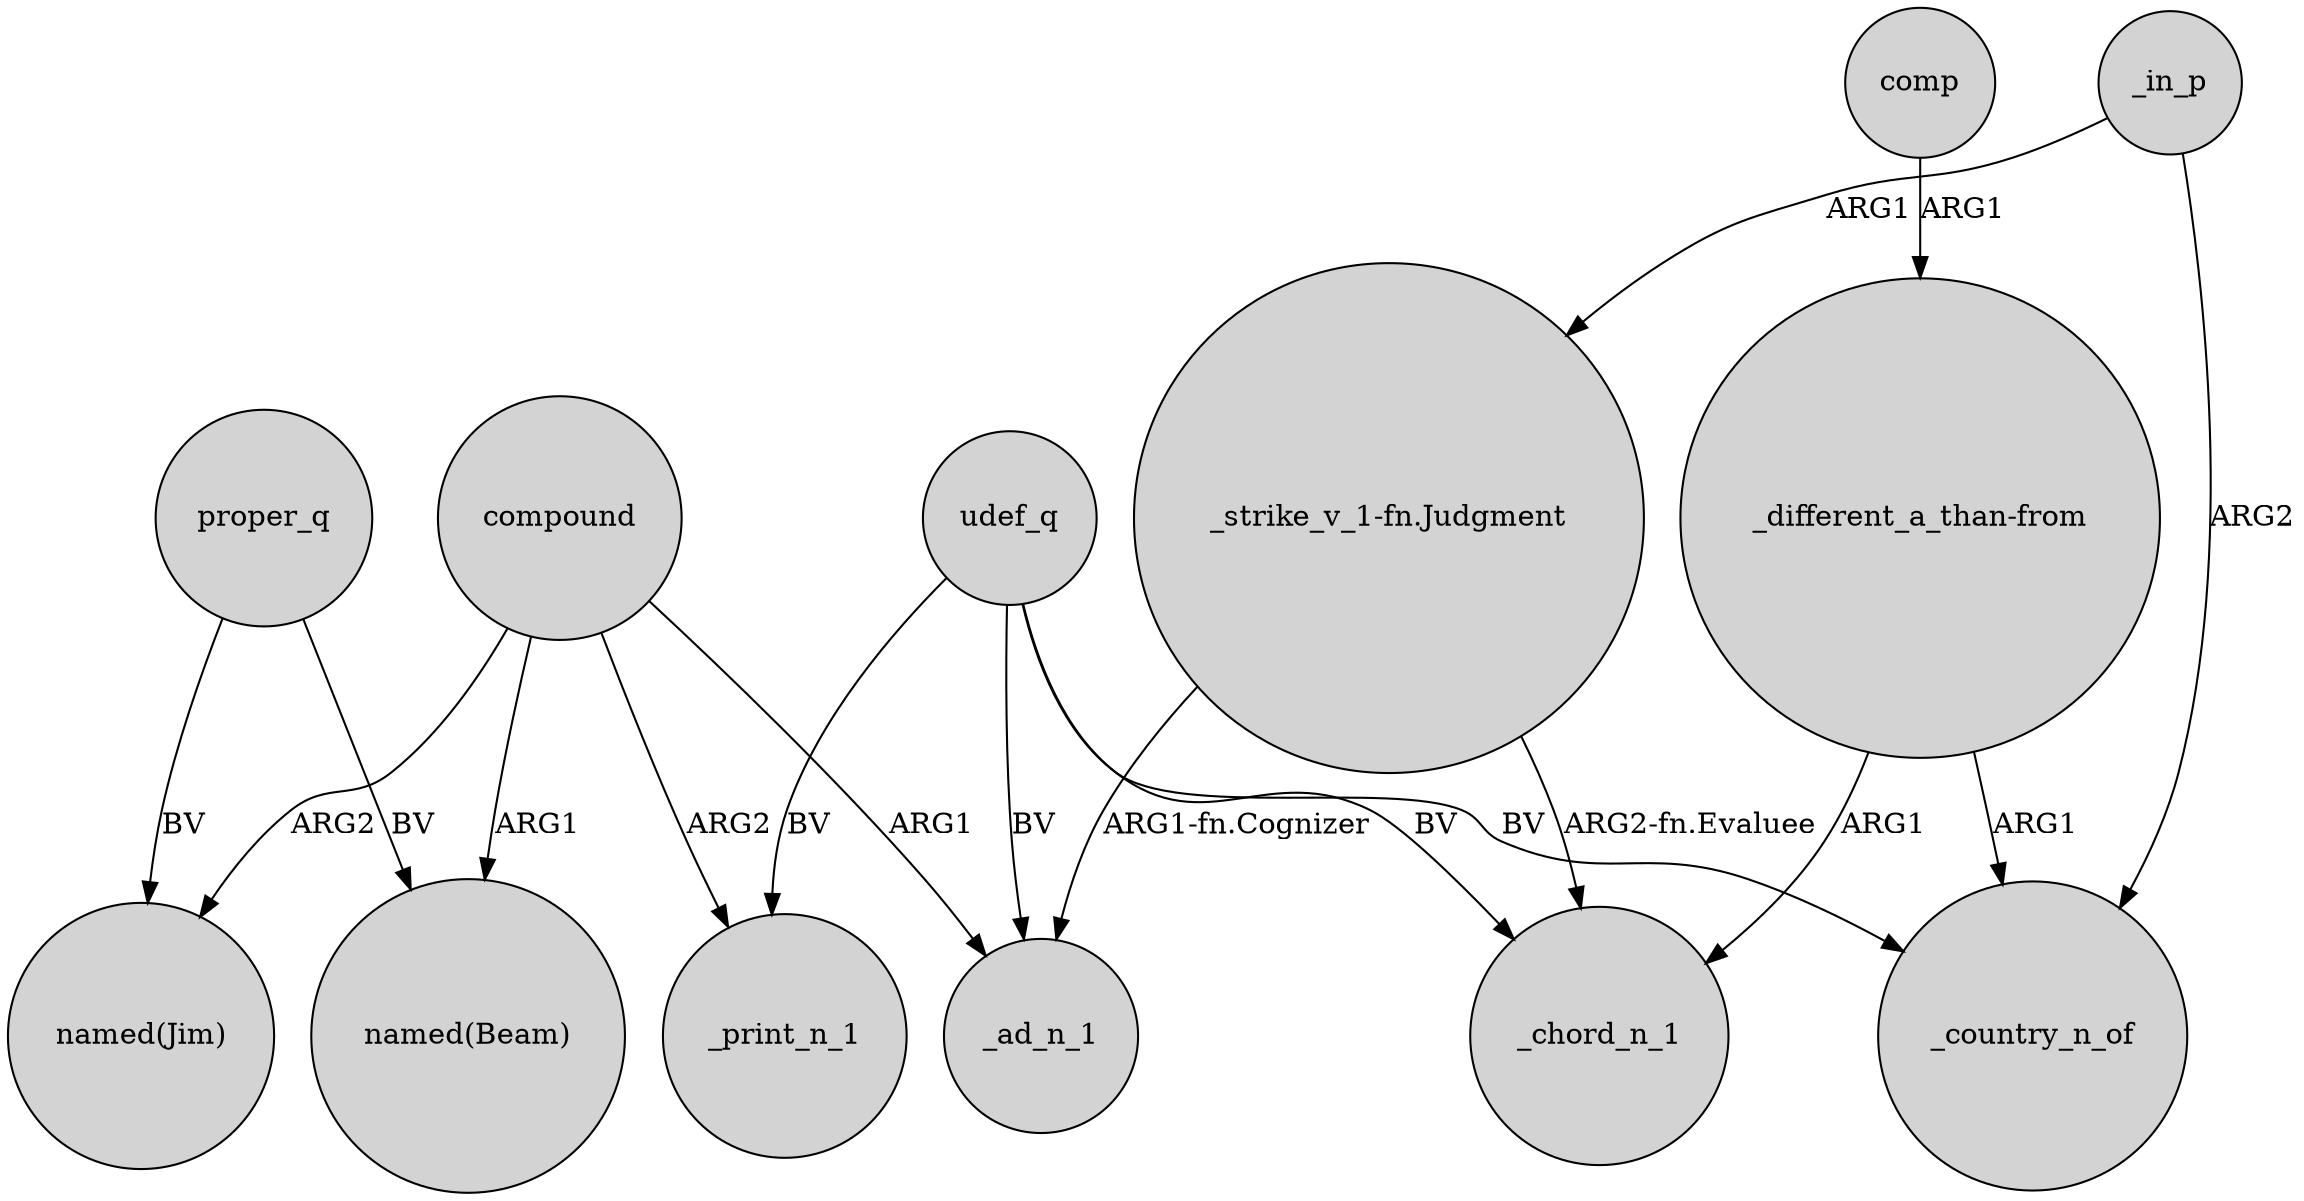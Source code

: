 digraph {
	node [shape=circle style=filled]
	comp -> "_different_a_than-from" [label=ARG1]
	_in_p -> "_strike_v_1-fn.Judgment" [label=ARG1]
	compound -> "named(Jim)" [label=ARG2]
	proper_q -> "named(Jim)" [label=BV]
	udef_q -> _chord_n_1 [label=BV]
	proper_q -> "named(Beam)" [label=BV]
	"_strike_v_1-fn.Judgment" -> _chord_n_1 [label="ARG2-fn.Evaluee"]
	"_different_a_than-from" -> _chord_n_1 [label=ARG1]
	udef_q -> _print_n_1 [label=BV]
	compound -> _print_n_1 [label=ARG2]
	udef_q -> _ad_n_1 [label=BV]
	"_different_a_than-from" -> _country_n_of [label=ARG1]
	compound -> "named(Beam)" [label=ARG1]
	"_strike_v_1-fn.Judgment" -> _ad_n_1 [label="ARG1-fn.Cognizer"]
	compound -> _ad_n_1 [label=ARG1]
	udef_q -> _country_n_of [label=BV]
	_in_p -> _country_n_of [label=ARG2]
}
